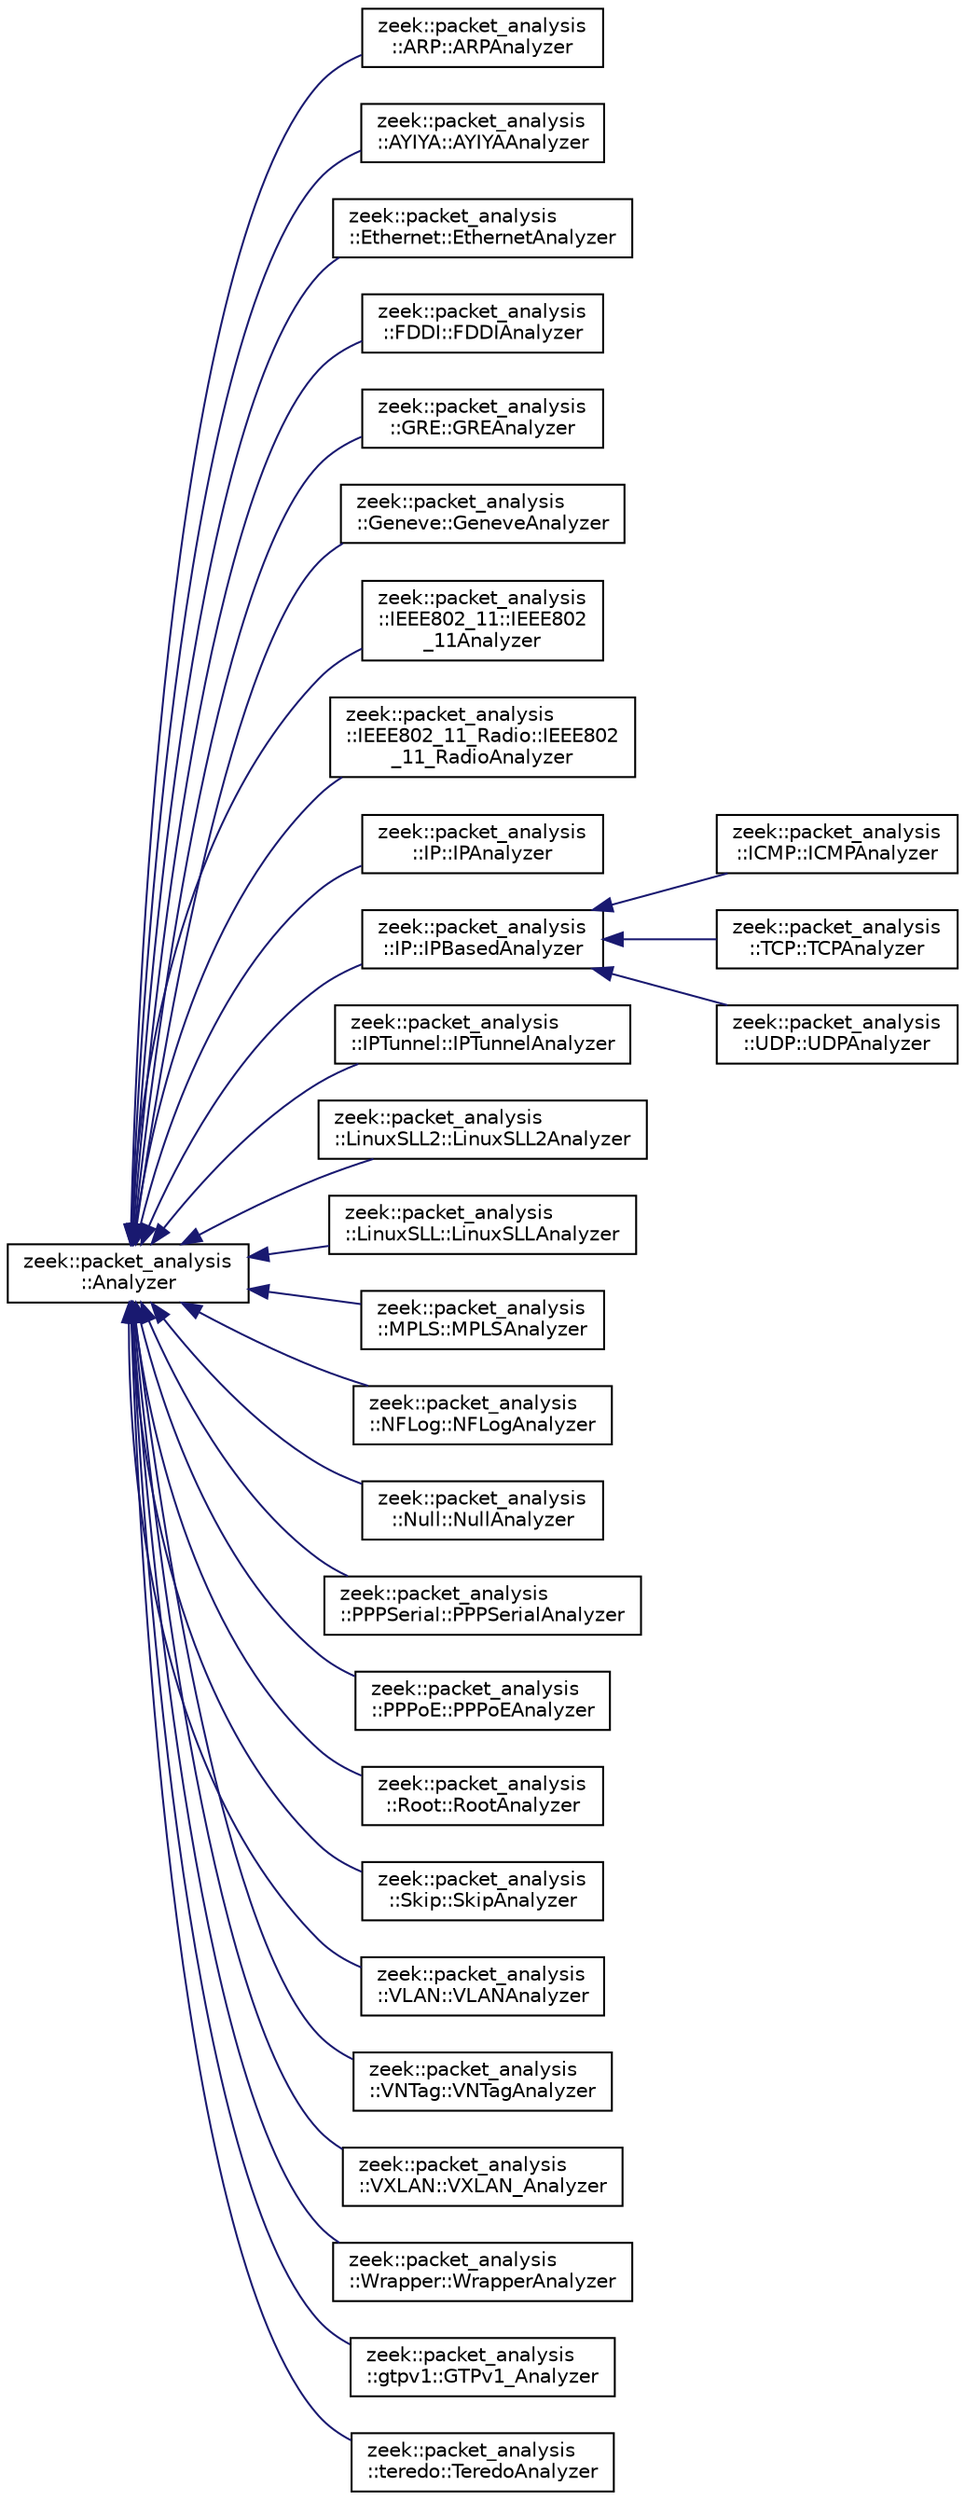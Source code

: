 digraph "Graphical Class Hierarchy"
{
 // LATEX_PDF_SIZE
  edge [fontname="Helvetica",fontsize="10",labelfontname="Helvetica",labelfontsize="10"];
  node [fontname="Helvetica",fontsize="10",shape=record];
  rankdir="LR";
  Node0 [label="zeek::packet_analysis\l::Analyzer",height=0.2,width=0.4,color="black", fillcolor="white", style="filled",URL="$d0/db5/classzeek_1_1packet__analysis_1_1Analyzer.html",tooltip=" "];
  Node0 -> Node1 [dir="back",color="midnightblue",fontsize="10",style="solid",fontname="Helvetica"];
  Node1 [label="zeek::packet_analysis\l::ARP::ARPAnalyzer",height=0.2,width=0.4,color="black", fillcolor="white", style="filled",URL="$de/ddc/classzeek_1_1packet__analysis_1_1ARP_1_1ARPAnalyzer.html",tooltip=" "];
  Node0 -> Node2 [dir="back",color="midnightblue",fontsize="10",style="solid",fontname="Helvetica"];
  Node2 [label="zeek::packet_analysis\l::AYIYA::AYIYAAnalyzer",height=0.2,width=0.4,color="black", fillcolor="white", style="filled",URL="$d7/dc7/classzeek_1_1packet__analysis_1_1AYIYA_1_1AYIYAAnalyzer.html",tooltip=" "];
  Node0 -> Node3 [dir="back",color="midnightblue",fontsize="10",style="solid",fontname="Helvetica"];
  Node3 [label="zeek::packet_analysis\l::Ethernet::EthernetAnalyzer",height=0.2,width=0.4,color="black", fillcolor="white", style="filled",URL="$d3/d10/classzeek_1_1packet__analysis_1_1Ethernet_1_1EthernetAnalyzer.html",tooltip=" "];
  Node0 -> Node4 [dir="back",color="midnightblue",fontsize="10",style="solid",fontname="Helvetica"];
  Node4 [label="zeek::packet_analysis\l::FDDI::FDDIAnalyzer",height=0.2,width=0.4,color="black", fillcolor="white", style="filled",URL="$d8/da3/classzeek_1_1packet__analysis_1_1FDDI_1_1FDDIAnalyzer.html",tooltip=" "];
  Node0 -> Node5 [dir="back",color="midnightblue",fontsize="10",style="solid",fontname="Helvetica"];
  Node5 [label="zeek::packet_analysis\l::GRE::GREAnalyzer",height=0.2,width=0.4,color="black", fillcolor="white", style="filled",URL="$da/d29/classzeek_1_1packet__analysis_1_1GRE_1_1GREAnalyzer.html",tooltip=" "];
  Node0 -> Node6 [dir="back",color="midnightblue",fontsize="10",style="solid",fontname="Helvetica"];
  Node6 [label="zeek::packet_analysis\l::Geneve::GeneveAnalyzer",height=0.2,width=0.4,color="black", fillcolor="white", style="filled",URL="$dc/d57/classzeek_1_1packet__analysis_1_1Geneve_1_1GeneveAnalyzer.html",tooltip=" "];
  Node0 -> Node7 [dir="back",color="midnightblue",fontsize="10",style="solid",fontname="Helvetica"];
  Node7 [label="zeek::packet_analysis\l::IEEE802_11::IEEE802\l_11Analyzer",height=0.2,width=0.4,color="black", fillcolor="white", style="filled",URL="$db/da0/classzeek_1_1packet__analysis_1_1IEEE802__11_1_1IEEE802__11Analyzer.html",tooltip=" "];
  Node0 -> Node8 [dir="back",color="midnightblue",fontsize="10",style="solid",fontname="Helvetica"];
  Node8 [label="zeek::packet_analysis\l::IEEE802_11_Radio::IEEE802\l_11_RadioAnalyzer",height=0.2,width=0.4,color="black", fillcolor="white", style="filled",URL="$d0/d32/classzeek_1_1packet__analysis_1_1IEEE802__11__Radio_1_1IEEE802__11__RadioAnalyzer.html",tooltip=" "];
  Node0 -> Node9 [dir="back",color="midnightblue",fontsize="10",style="solid",fontname="Helvetica"];
  Node9 [label="zeek::packet_analysis\l::IP::IPAnalyzer",height=0.2,width=0.4,color="black", fillcolor="white", style="filled",URL="$d4/dbe/classzeek_1_1packet__analysis_1_1IP_1_1IPAnalyzer.html",tooltip=" "];
  Node0 -> Node10 [dir="back",color="midnightblue",fontsize="10",style="solid",fontname="Helvetica"];
  Node10 [label="zeek::packet_analysis\l::IP::IPBasedAnalyzer",height=0.2,width=0.4,color="black", fillcolor="white", style="filled",URL="$df/d05/classzeek_1_1packet__analysis_1_1IP_1_1IPBasedAnalyzer.html",tooltip=" "];
  Node10 -> Node11 [dir="back",color="midnightblue",fontsize="10",style="solid",fontname="Helvetica"];
  Node11 [label="zeek::packet_analysis\l::ICMP::ICMPAnalyzer",height=0.2,width=0.4,color="black", fillcolor="white", style="filled",URL="$d3/d4c/classzeek_1_1packet__analysis_1_1ICMP_1_1ICMPAnalyzer.html",tooltip=" "];
  Node10 -> Node12 [dir="back",color="midnightblue",fontsize="10",style="solid",fontname="Helvetica"];
  Node12 [label="zeek::packet_analysis\l::TCP::TCPAnalyzer",height=0.2,width=0.4,color="black", fillcolor="white", style="filled",URL="$d4/d5b/classzeek_1_1packet__analysis_1_1TCP_1_1TCPAnalyzer.html",tooltip=" "];
  Node10 -> Node13 [dir="back",color="midnightblue",fontsize="10",style="solid",fontname="Helvetica"];
  Node13 [label="zeek::packet_analysis\l::UDP::UDPAnalyzer",height=0.2,width=0.4,color="black", fillcolor="white", style="filled",URL="$d9/d65/classzeek_1_1packet__analysis_1_1UDP_1_1UDPAnalyzer.html",tooltip=" "];
  Node0 -> Node14 [dir="back",color="midnightblue",fontsize="10",style="solid",fontname="Helvetica"];
  Node14 [label="zeek::packet_analysis\l::IPTunnel::IPTunnelAnalyzer",height=0.2,width=0.4,color="black", fillcolor="white", style="filled",URL="$d2/d74/classzeek_1_1packet__analysis_1_1IPTunnel_1_1IPTunnelAnalyzer.html",tooltip=" "];
  Node0 -> Node15 [dir="back",color="midnightblue",fontsize="10",style="solid",fontname="Helvetica"];
  Node15 [label="zeek::packet_analysis\l::LinuxSLL2::LinuxSLL2Analyzer",height=0.2,width=0.4,color="black", fillcolor="white", style="filled",URL="$df/d08/classzeek_1_1packet__analysis_1_1LinuxSLL2_1_1LinuxSLL2Analyzer.html",tooltip=" "];
  Node0 -> Node16 [dir="back",color="midnightblue",fontsize="10",style="solid",fontname="Helvetica"];
  Node16 [label="zeek::packet_analysis\l::LinuxSLL::LinuxSLLAnalyzer",height=0.2,width=0.4,color="black", fillcolor="white", style="filled",URL="$d8/d38/classzeek_1_1packet__analysis_1_1LinuxSLL_1_1LinuxSLLAnalyzer.html",tooltip=" "];
  Node0 -> Node17 [dir="back",color="midnightblue",fontsize="10",style="solid",fontname="Helvetica"];
  Node17 [label="zeek::packet_analysis\l::MPLS::MPLSAnalyzer",height=0.2,width=0.4,color="black", fillcolor="white", style="filled",URL="$d1/d1f/classzeek_1_1packet__analysis_1_1MPLS_1_1MPLSAnalyzer.html",tooltip=" "];
  Node0 -> Node18 [dir="back",color="midnightblue",fontsize="10",style="solid",fontname="Helvetica"];
  Node18 [label="zeek::packet_analysis\l::NFLog::NFLogAnalyzer",height=0.2,width=0.4,color="black", fillcolor="white", style="filled",URL="$da/daa/classzeek_1_1packet__analysis_1_1NFLog_1_1NFLogAnalyzer.html",tooltip=" "];
  Node0 -> Node19 [dir="back",color="midnightblue",fontsize="10",style="solid",fontname="Helvetica"];
  Node19 [label="zeek::packet_analysis\l::Null::NullAnalyzer",height=0.2,width=0.4,color="black", fillcolor="white", style="filled",URL="$d1/d25/classzeek_1_1packet__analysis_1_1Null_1_1NullAnalyzer.html",tooltip=" "];
  Node0 -> Node20 [dir="back",color="midnightblue",fontsize="10",style="solid",fontname="Helvetica"];
  Node20 [label="zeek::packet_analysis\l::PPPSerial::PPPSerialAnalyzer",height=0.2,width=0.4,color="black", fillcolor="white", style="filled",URL="$df/dcc/classzeek_1_1packet__analysis_1_1PPPSerial_1_1PPPSerialAnalyzer.html",tooltip=" "];
  Node0 -> Node21 [dir="back",color="midnightblue",fontsize="10",style="solid",fontname="Helvetica"];
  Node21 [label="zeek::packet_analysis\l::PPPoE::PPPoEAnalyzer",height=0.2,width=0.4,color="black", fillcolor="white", style="filled",URL="$d7/d38/classzeek_1_1packet__analysis_1_1PPPoE_1_1PPPoEAnalyzer.html",tooltip=" "];
  Node0 -> Node22 [dir="back",color="midnightblue",fontsize="10",style="solid",fontname="Helvetica"];
  Node22 [label="zeek::packet_analysis\l::Root::RootAnalyzer",height=0.2,width=0.4,color="black", fillcolor="white", style="filled",URL="$d4/d58/classzeek_1_1packet__analysis_1_1Root_1_1RootAnalyzer.html",tooltip=" "];
  Node0 -> Node23 [dir="back",color="midnightblue",fontsize="10",style="solid",fontname="Helvetica"];
  Node23 [label="zeek::packet_analysis\l::Skip::SkipAnalyzer",height=0.2,width=0.4,color="black", fillcolor="white", style="filled",URL="$d4/de4/classzeek_1_1packet__analysis_1_1Skip_1_1SkipAnalyzer.html",tooltip=" "];
  Node0 -> Node24 [dir="back",color="midnightblue",fontsize="10",style="solid",fontname="Helvetica"];
  Node24 [label="zeek::packet_analysis\l::VLAN::VLANAnalyzer",height=0.2,width=0.4,color="black", fillcolor="white", style="filled",URL="$d9/d76/classzeek_1_1packet__analysis_1_1VLAN_1_1VLANAnalyzer.html",tooltip=" "];
  Node0 -> Node25 [dir="back",color="midnightblue",fontsize="10",style="solid",fontname="Helvetica"];
  Node25 [label="zeek::packet_analysis\l::VNTag::VNTagAnalyzer",height=0.2,width=0.4,color="black", fillcolor="white", style="filled",URL="$db/df7/classzeek_1_1packet__analysis_1_1VNTag_1_1VNTagAnalyzer.html",tooltip=" "];
  Node0 -> Node26 [dir="back",color="midnightblue",fontsize="10",style="solid",fontname="Helvetica"];
  Node26 [label="zeek::packet_analysis\l::VXLAN::VXLAN_Analyzer",height=0.2,width=0.4,color="black", fillcolor="white", style="filled",URL="$dd/d37/classzeek_1_1packet__analysis_1_1VXLAN_1_1VXLAN__Analyzer.html",tooltip=" "];
  Node0 -> Node27 [dir="back",color="midnightblue",fontsize="10",style="solid",fontname="Helvetica"];
  Node27 [label="zeek::packet_analysis\l::Wrapper::WrapperAnalyzer",height=0.2,width=0.4,color="black", fillcolor="white", style="filled",URL="$d0/d9c/classzeek_1_1packet__analysis_1_1Wrapper_1_1WrapperAnalyzer.html",tooltip=" "];
  Node0 -> Node28 [dir="back",color="midnightblue",fontsize="10",style="solid",fontname="Helvetica"];
  Node28 [label="zeek::packet_analysis\l::gtpv1::GTPv1_Analyzer",height=0.2,width=0.4,color="black", fillcolor="white", style="filled",URL="$d1/de7/classzeek_1_1packet__analysis_1_1gtpv1_1_1GTPv1__Analyzer.html",tooltip=" "];
  Node0 -> Node29 [dir="back",color="midnightblue",fontsize="10",style="solid",fontname="Helvetica"];
  Node29 [label="zeek::packet_analysis\l::teredo::TeredoAnalyzer",height=0.2,width=0.4,color="black", fillcolor="white", style="filled",URL="$dd/da4/classzeek_1_1packet__analysis_1_1teredo_1_1TeredoAnalyzer.html",tooltip=" "];
}
